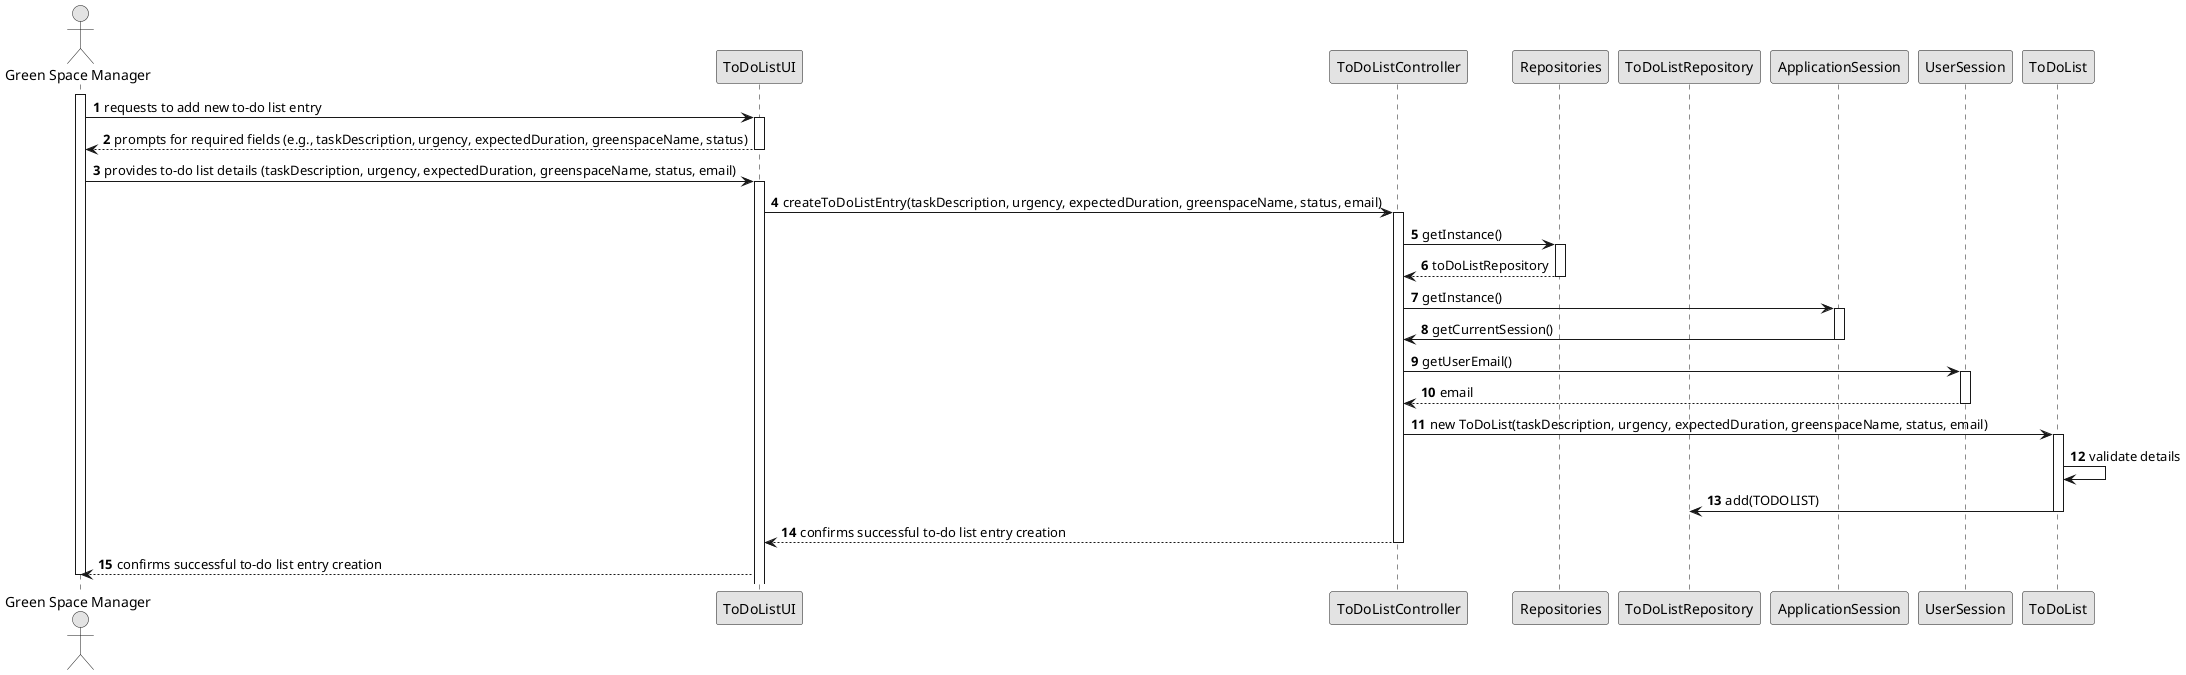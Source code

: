 @startuml
skinparam monochrome true
skinparam packageStyle rectangle
skinparam shadowing false

autonumber

actor "Green Space Manager" as USER
participant "ToDoListUI" as UI
participant "ToDoListController" as CTRL
participant "Repositories" as Repositories
participant "ToDoListRepository" as ToDoListRepository
participant "ApplicationSession" as APP
participant "UserSession" as SESSION
participant "ToDoList" as TODOLIST

activate USER

    USER -> UI : requests to add new to-do list entry
    activate UI

        UI --> USER : prompts for required fields (e.g., taskDescription, urgency, expectedDuration, greenspaceName, status)
    deactivate UI

    USER -> UI : provides to-do list details (taskDescription, urgency, expectedDuration, greenspaceName, status, email)
    activate UI

        UI -> CTRL : createToDoListEntry(taskDescription, urgency, expectedDuration, greenspaceName, status, email)
        activate CTRL

            CTRL -> Repositories : getInstance()
            activate Repositories

                Repositories --> CTRL : toDoListRepository
            deactivate Repositories

            CTRL -> APP: getInstance()
            activate APP

                APP -> CTRL: getCurrentSession()
            deactivate APP

            CTRL -> SESSION: getUserEmail()
            activate SESSION

                SESSION --> CTRL: email
            deactivate SESSION

            CTRL -> TODOLIST : new ToDoList(taskDescription, urgency, expectedDuration, greenspaceName, status, email)
            activate TODOLIST

                TODOLIST -> TODOLIST : validate details
                TODOLIST -> ToDoListRepository : add(TODOLIST)
            deactivate TODOLIST

            CTRL --> UI : confirms successful to-do list entry creation
    deactivate CTRL

    UI --> USER : confirms successful to-do list entry creation

deactivate USER

@enduml
